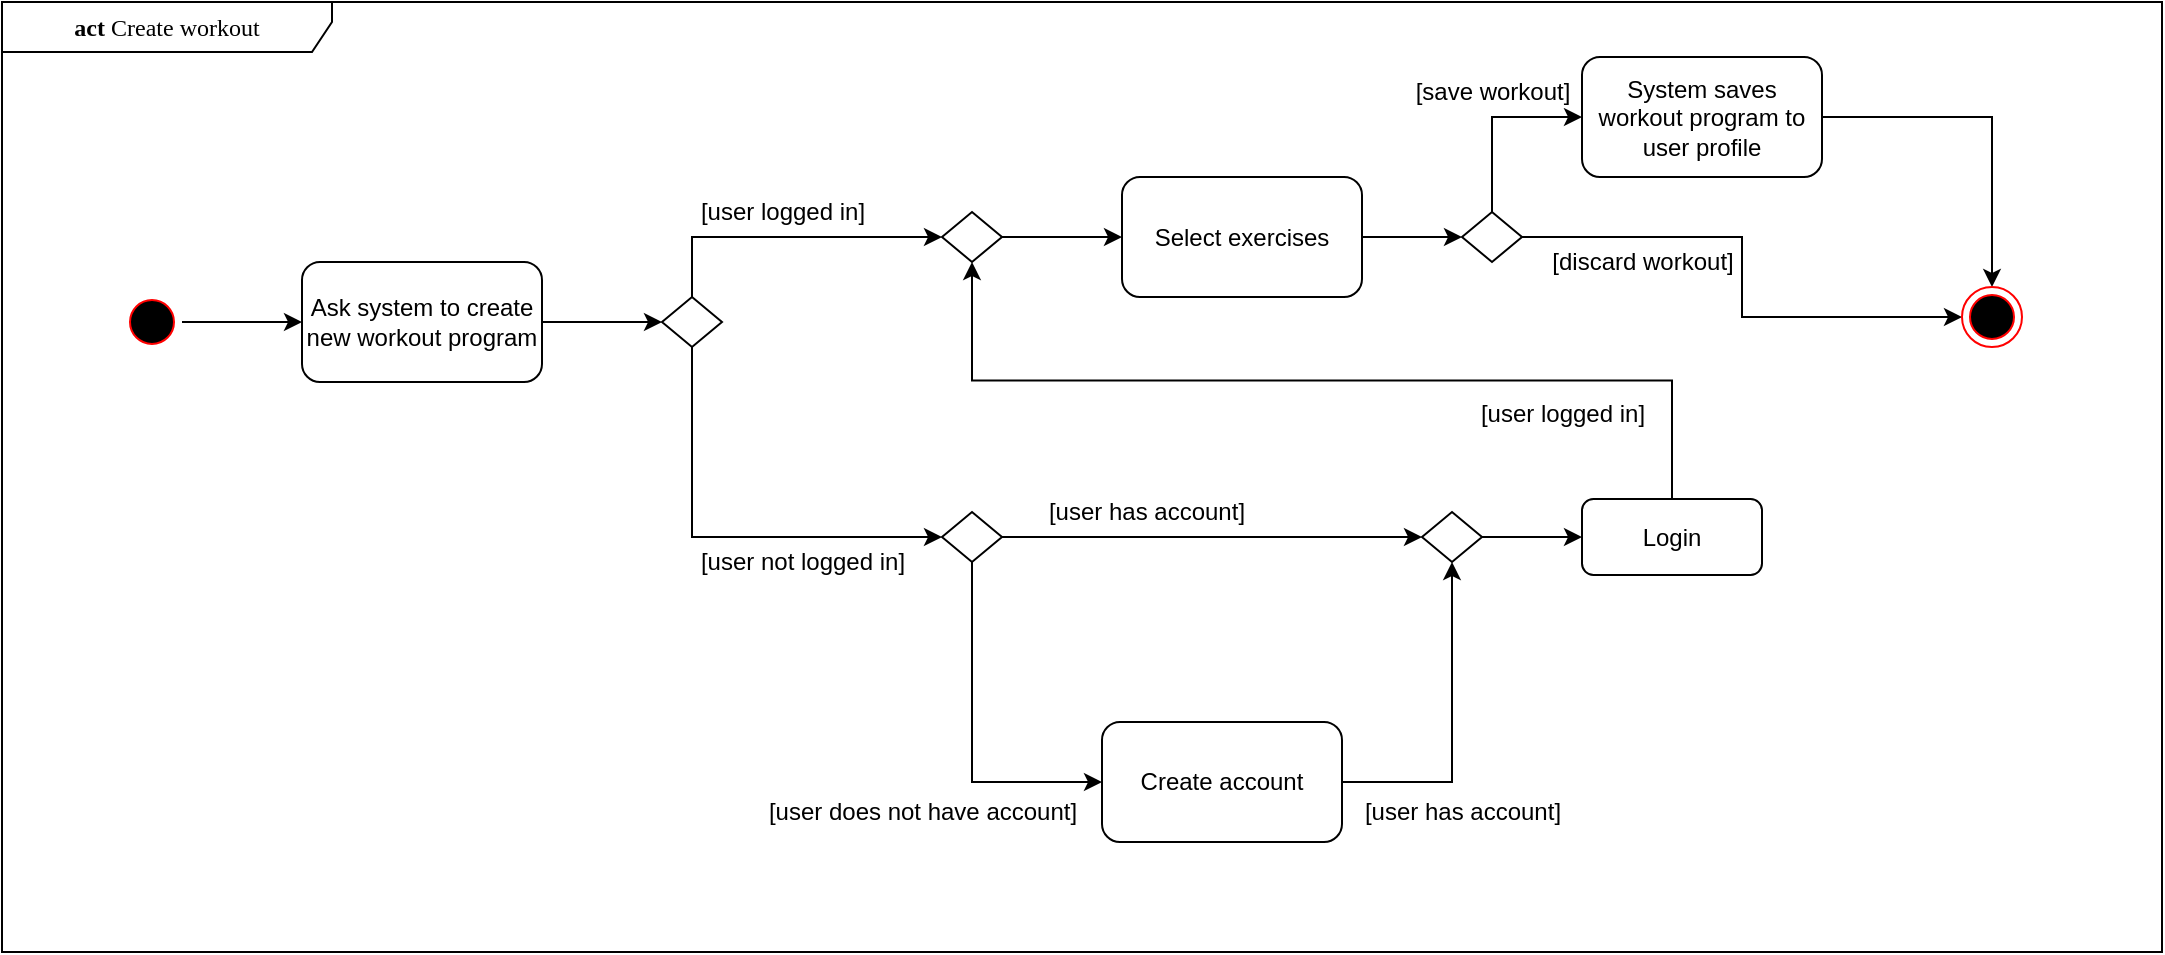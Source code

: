 <mxfile version="11.3.1" type="device" pages="1"><diagram name="Page-1" id="58cdce13-f638-feb5-8d6f-7d28b1aa9fa0"><mxGraphModel dx="1422" dy="791" grid="1" gridSize="10" guides="1" tooltips="1" connect="1" arrows="1" fold="1" page="1" pageScale="1" pageWidth="1100" pageHeight="850" background="#ffffff" math="0" shadow="0"><root><mxCell id="0"/><mxCell id="1" parent="0"/><mxCell id="2a3bc250acf0617d-8" value="&lt;b&gt;act&lt;/b&gt; Create workout" style="shape=umlFrame;whiteSpace=wrap;html=1;rounded=1;shadow=0;comic=0;labelBackgroundColor=none;strokeColor=#000000;strokeWidth=1;fillColor=#ffffff;fontFamily=Verdana;fontSize=12;fontColor=#000000;align=center;width=165;height=25;" parent="1" vertex="1"><mxGeometry x="10" y="35" width="1080" height="475" as="geometry"/></mxCell><mxCell id="TUWf8GuLM8yoQigkMng7-75" style="edgeStyle=orthogonalEdgeStyle;rounded=0;orthogonalLoop=1;jettySize=auto;html=1;exitX=0.5;exitY=0;exitDx=0;exitDy=0;entryX=0;entryY=0.5;entryDx=0;entryDy=0;" edge="1" parent="1" source="382b91b5511bd0f7-1" target="TUWf8GuLM8yoQigkMng7-74"><mxGeometry relative="1" as="geometry"/></mxCell><mxCell id="382b91b5511bd0f7-1" value="" style="ellipse;html=1;shape=startState;fillColor=#000000;strokeColor=#ff0000;rounded=1;shadow=0;comic=0;labelBackgroundColor=none;fontFamily=Verdana;fontSize=12;fontColor=#000000;align=center;direction=south;" parent="1" vertex="1"><mxGeometry x="70" y="180" width="30" height="30" as="geometry"/></mxCell><mxCell id="TUWf8GuLM8yoQigkMng7-77" style="edgeStyle=orthogonalEdgeStyle;rounded=0;orthogonalLoop=1;jettySize=auto;html=1;exitX=1;exitY=0.5;exitDx=0;exitDy=0;entryX=0;entryY=0.5;entryDx=0;entryDy=0;" edge="1" parent="1" source="TUWf8GuLM8yoQigkMng7-74" target="TUWf8GuLM8yoQigkMng7-76"><mxGeometry relative="1" as="geometry"/></mxCell><mxCell id="TUWf8GuLM8yoQigkMng7-74" value="Ask system to create new workout program" style="rounded=1;whiteSpace=wrap;html=1;" vertex="1" parent="1"><mxGeometry x="160" y="165" width="120" height="60" as="geometry"/></mxCell><mxCell id="TUWf8GuLM8yoQigkMng7-79" style="edgeStyle=orthogonalEdgeStyle;rounded=0;orthogonalLoop=1;jettySize=auto;html=1;exitX=0.5;exitY=0;exitDx=0;exitDy=0;entryX=0;entryY=0.5;entryDx=0;entryDy=0;" edge="1" parent="1" source="TUWf8GuLM8yoQigkMng7-76" target="TUWf8GuLM8yoQigkMng7-78"><mxGeometry relative="1" as="geometry"/></mxCell><mxCell id="TUWf8GuLM8yoQigkMng7-80" value="[user logged in]" style="text;html=1;resizable=0;points=[];align=center;verticalAlign=middle;labelBackgroundColor=#ffffff;" vertex="1" connectable="0" parent="TUWf8GuLM8yoQigkMng7-79"><mxGeometry x="-0.613" y="-18" relative="1" as="geometry"><mxPoint x="45" y="-31" as="offset"/></mxGeometry></mxCell><mxCell id="TUWf8GuLM8yoQigkMng7-82" style="edgeStyle=orthogonalEdgeStyle;rounded=0;orthogonalLoop=1;jettySize=auto;html=1;exitX=0.5;exitY=1;exitDx=0;exitDy=0;entryX=0;entryY=0.5;entryDx=0;entryDy=0;" edge="1" parent="1" source="TUWf8GuLM8yoQigkMng7-76" target="TUWf8GuLM8yoQigkMng7-81"><mxGeometry relative="1" as="geometry"/></mxCell><mxCell id="TUWf8GuLM8yoQigkMng7-83" value="[user not logged in]" style="text;html=1;resizable=0;points=[];align=center;verticalAlign=middle;labelBackgroundColor=#ffffff;" vertex="1" connectable="0" parent="TUWf8GuLM8yoQigkMng7-82"><mxGeometry x="-0.136" y="9" relative="1" as="geometry"><mxPoint x="55" y="21" as="offset"/></mxGeometry></mxCell><mxCell id="TUWf8GuLM8yoQigkMng7-76" value="" style="rhombus;whiteSpace=wrap;html=1;" vertex="1" parent="1"><mxGeometry x="340" y="182.5" width="30" height="25" as="geometry"/></mxCell><mxCell id="TUWf8GuLM8yoQigkMng7-97" style="edgeStyle=orthogonalEdgeStyle;rounded=0;orthogonalLoop=1;jettySize=auto;html=1;exitX=1;exitY=0.5;exitDx=0;exitDy=0;entryX=0;entryY=0.5;entryDx=0;entryDy=0;" edge="1" parent="1" source="TUWf8GuLM8yoQigkMng7-78" target="TUWf8GuLM8yoQigkMng7-96"><mxGeometry relative="1" as="geometry"/></mxCell><mxCell id="TUWf8GuLM8yoQigkMng7-78" value="" style="rhombus;whiteSpace=wrap;html=1;" vertex="1" parent="1"><mxGeometry x="480" y="140" width="30" height="25" as="geometry"/></mxCell><mxCell id="TUWf8GuLM8yoQigkMng7-87" style="edgeStyle=orthogonalEdgeStyle;rounded=0;orthogonalLoop=1;jettySize=auto;html=1;exitX=1;exitY=0.5;exitDx=0;exitDy=0;entryX=0;entryY=0.5;entryDx=0;entryDy=0;" edge="1" parent="1" source="TUWf8GuLM8yoQigkMng7-81" target="TUWf8GuLM8yoQigkMng7-86"><mxGeometry relative="1" as="geometry"/></mxCell><mxCell id="TUWf8GuLM8yoQigkMng7-88" value="[user has account]" style="text;html=1;resizable=0;points=[];align=center;verticalAlign=middle;labelBackgroundColor=#ffffff;" vertex="1" connectable="0" parent="TUWf8GuLM8yoQigkMng7-87"><mxGeometry x="-0.733" y="4" relative="1" as="geometry"><mxPoint x="44" y="-9" as="offset"/></mxGeometry></mxCell><mxCell id="TUWf8GuLM8yoQigkMng7-90" style="edgeStyle=orthogonalEdgeStyle;rounded=0;orthogonalLoop=1;jettySize=auto;html=1;exitX=0.5;exitY=1;exitDx=0;exitDy=0;entryX=0;entryY=0.5;entryDx=0;entryDy=0;" edge="1" parent="1" source="TUWf8GuLM8yoQigkMng7-81" target="TUWf8GuLM8yoQigkMng7-89"><mxGeometry relative="1" as="geometry"/></mxCell><mxCell id="TUWf8GuLM8yoQigkMng7-91" value="[user does not have account]" style="text;html=1;resizable=0;points=[];align=center;verticalAlign=middle;labelBackgroundColor=#ffffff;" vertex="1" connectable="0" parent="TUWf8GuLM8yoQigkMng7-90"><mxGeometry x="0.257" y="9" relative="1" as="geometry"><mxPoint x="-25" y="24" as="offset"/></mxGeometry></mxCell><mxCell id="TUWf8GuLM8yoQigkMng7-81" value="" style="rhombus;whiteSpace=wrap;html=1;" vertex="1" parent="1"><mxGeometry x="480" y="290" width="30" height="25" as="geometry"/></mxCell><mxCell id="TUWf8GuLM8yoQigkMng7-95" style="edgeStyle=orthogonalEdgeStyle;rounded=0;orthogonalLoop=1;jettySize=auto;html=1;exitX=1;exitY=0.5;exitDx=0;exitDy=0;" edge="1" parent="1" source="TUWf8GuLM8yoQigkMng7-86" target="TUWf8GuLM8yoQigkMng7-94"><mxGeometry relative="1" as="geometry"/></mxCell><mxCell id="TUWf8GuLM8yoQigkMng7-86" value="" style="rhombus;whiteSpace=wrap;html=1;" vertex="1" parent="1"><mxGeometry x="720" y="290" width="30" height="25" as="geometry"/></mxCell><mxCell id="TUWf8GuLM8yoQigkMng7-92" style="edgeStyle=orthogonalEdgeStyle;rounded=0;orthogonalLoop=1;jettySize=auto;html=1;exitX=1;exitY=0.5;exitDx=0;exitDy=0;entryX=0.5;entryY=1;entryDx=0;entryDy=0;" edge="1" parent="1" source="TUWf8GuLM8yoQigkMng7-89" target="TUWf8GuLM8yoQigkMng7-86"><mxGeometry relative="1" as="geometry"/></mxCell><mxCell id="TUWf8GuLM8yoQigkMng7-93" value="[user has account]" style="text;html=1;resizable=0;points=[];align=center;verticalAlign=middle;labelBackgroundColor=#ffffff;" vertex="1" connectable="0" parent="TUWf8GuLM8yoQigkMng7-92"><mxGeometry x="-0.333" y="19" relative="1" as="geometry"><mxPoint x="24" y="15" as="offset"/></mxGeometry></mxCell><mxCell id="TUWf8GuLM8yoQigkMng7-89" value="Create account" style="rounded=1;whiteSpace=wrap;html=1;" vertex="1" parent="1"><mxGeometry x="560" y="395" width="120" height="60" as="geometry"/></mxCell><mxCell id="TUWf8GuLM8yoQigkMng7-98" style="edgeStyle=orthogonalEdgeStyle;rounded=0;orthogonalLoop=1;jettySize=auto;html=1;exitX=0.5;exitY=0;exitDx=0;exitDy=0;entryX=0.5;entryY=1;entryDx=0;entryDy=0;" edge="1" parent="1" source="TUWf8GuLM8yoQigkMng7-94" target="TUWf8GuLM8yoQigkMng7-78"><mxGeometry relative="1" as="geometry"/></mxCell><mxCell id="TUWf8GuLM8yoQigkMng7-99" value="[user logged in]" style="text;html=1;resizable=0;points=[];align=center;verticalAlign=middle;labelBackgroundColor=#ffffff;" vertex="1" connectable="0" parent="TUWf8GuLM8yoQigkMng7-98"><mxGeometry x="-0.744" y="17" relative="1" as="geometry"><mxPoint x="-55" y="-1" as="offset"/></mxGeometry></mxCell><mxCell id="TUWf8GuLM8yoQigkMng7-94" value="Login" style="rounded=1;whiteSpace=wrap;html=1;" vertex="1" parent="1"><mxGeometry x="800" y="283.5" width="90" height="38" as="geometry"/></mxCell><mxCell id="TUWf8GuLM8yoQigkMng7-102" style="edgeStyle=orthogonalEdgeStyle;rounded=0;orthogonalLoop=1;jettySize=auto;html=1;exitX=1;exitY=0.5;exitDx=0;exitDy=0;entryX=0;entryY=0.5;entryDx=0;entryDy=0;" edge="1" parent="1" source="TUWf8GuLM8yoQigkMng7-96" target="TUWf8GuLM8yoQigkMng7-100"><mxGeometry relative="1" as="geometry"/></mxCell><mxCell id="TUWf8GuLM8yoQigkMng7-96" value="Select exercises" style="rounded=1;whiteSpace=wrap;html=1;" vertex="1" parent="1"><mxGeometry x="570" y="122.5" width="120" height="60" as="geometry"/></mxCell><mxCell id="TUWf8GuLM8yoQigkMng7-105" style="edgeStyle=orthogonalEdgeStyle;rounded=0;orthogonalLoop=1;jettySize=auto;html=1;exitX=0.5;exitY=0;exitDx=0;exitDy=0;entryX=0;entryY=0.5;entryDx=0;entryDy=0;" edge="1" parent="1" source="TUWf8GuLM8yoQigkMng7-100" target="TUWf8GuLM8yoQigkMng7-104"><mxGeometry relative="1" as="geometry"/></mxCell><mxCell id="TUWf8GuLM8yoQigkMng7-106" value="[save workout]" style="text;html=1;resizable=0;points=[];align=center;verticalAlign=middle;labelBackgroundColor=#ffffff;" vertex="1" connectable="0" parent="TUWf8GuLM8yoQigkMng7-105"><mxGeometry x="0.022" y="-9" relative="1" as="geometry"><mxPoint y="-22" as="offset"/></mxGeometry></mxCell><mxCell id="TUWf8GuLM8yoQigkMng7-109" style="edgeStyle=orthogonalEdgeStyle;rounded=0;orthogonalLoop=1;jettySize=auto;html=1;exitX=1;exitY=0.5;exitDx=0;exitDy=0;entryX=0;entryY=0.5;entryDx=0;entryDy=0;" edge="1" parent="1" source="TUWf8GuLM8yoQigkMng7-100" target="TUWf8GuLM8yoQigkMng7-107"><mxGeometry relative="1" as="geometry"/></mxCell><mxCell id="TUWf8GuLM8yoQigkMng7-110" value="[discard workout]" style="text;html=1;resizable=0;points=[];align=center;verticalAlign=middle;labelBackgroundColor=#ffffff;" vertex="1" connectable="0" parent="TUWf8GuLM8yoQigkMng7-109"><mxGeometry x="-0.677" y="-1" relative="1" as="geometry"><mxPoint x="18" y="11" as="offset"/></mxGeometry></mxCell><mxCell id="TUWf8GuLM8yoQigkMng7-100" value="" style="rhombus;whiteSpace=wrap;html=1;" vertex="1" parent="1"><mxGeometry x="740" y="140" width="30" height="25" as="geometry"/></mxCell><mxCell id="TUWf8GuLM8yoQigkMng7-108" style="edgeStyle=orthogonalEdgeStyle;rounded=0;orthogonalLoop=1;jettySize=auto;html=1;exitX=1;exitY=0.5;exitDx=0;exitDy=0;entryX=0.5;entryY=0;entryDx=0;entryDy=0;" edge="1" parent="1" source="TUWf8GuLM8yoQigkMng7-104" target="TUWf8GuLM8yoQigkMng7-107"><mxGeometry relative="1" as="geometry"/></mxCell><mxCell id="TUWf8GuLM8yoQigkMng7-104" value="System saves workout program to user profile" style="rounded=1;whiteSpace=wrap;html=1;" vertex="1" parent="1"><mxGeometry x="800" y="62.5" width="120" height="60" as="geometry"/></mxCell><mxCell id="TUWf8GuLM8yoQigkMng7-107" value="" style="ellipse;html=1;shape=endState;fillColor=#000000;strokeColor=#ff0000;" vertex="1" parent="1"><mxGeometry x="990" y="177.5" width="30" height="30" as="geometry"/></mxCell></root></mxGraphModel></diagram></mxfile>